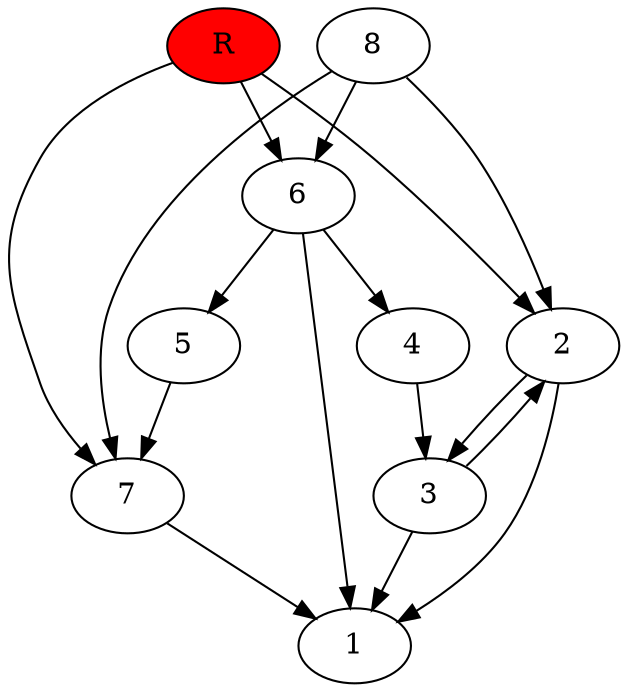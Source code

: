 digraph prb2574 {
	1
	2
	3
	4
	5
	6
	7
	8
	R [fillcolor="#ff0000" style=filled]
	2 -> 1
	2 -> 3
	3 -> 1
	3 -> 2
	4 -> 3
	5 -> 7
	6 -> 1
	6 -> 4
	6 -> 5
	7 -> 1
	8 -> 2
	8 -> 6
	8 -> 7
	R -> 2
	R -> 6
	R -> 7
}
